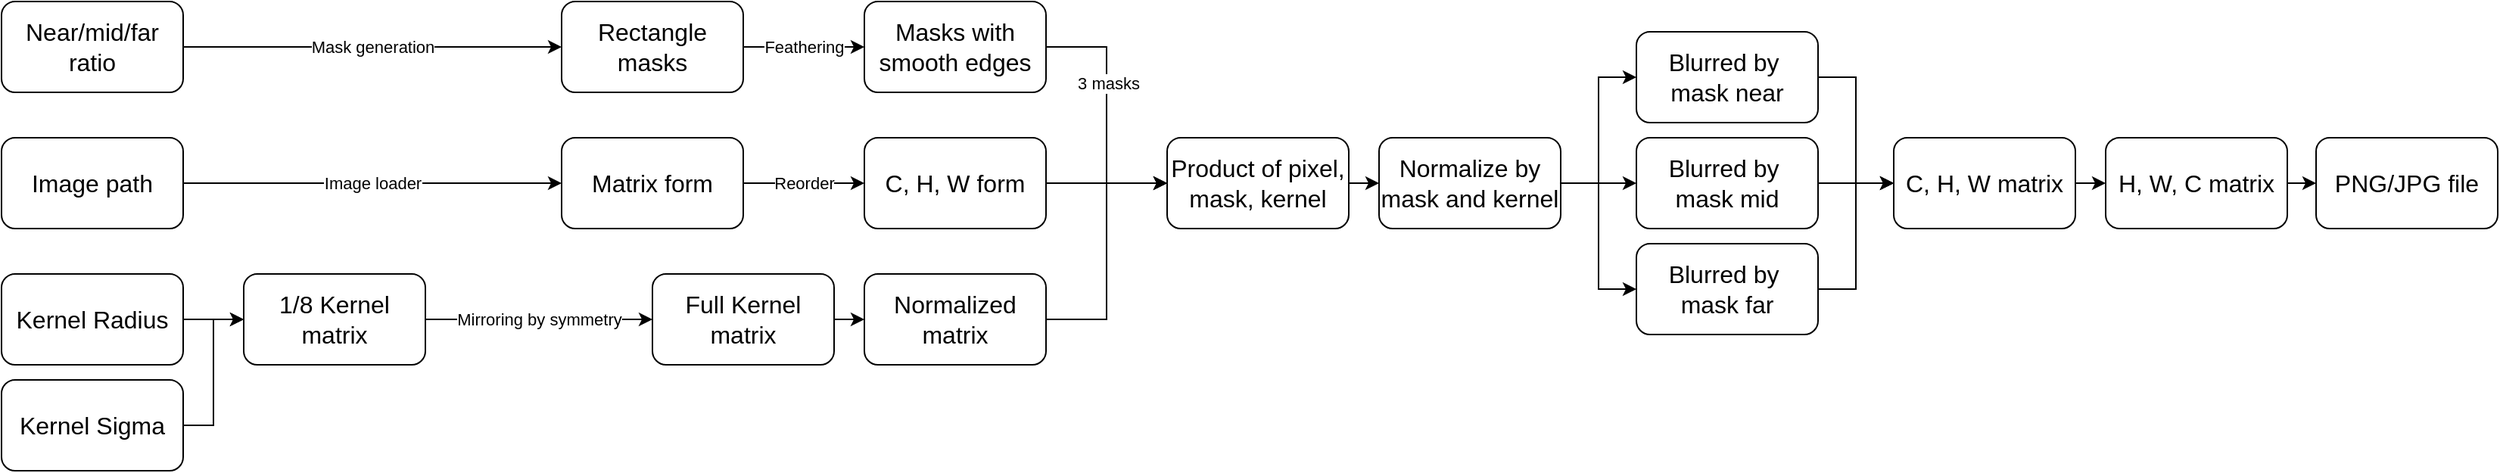 <mxfile version="22.1.5" type="device">
  <diagram name="Page-1" id="te8pO8W9JU_HtC0UvbtN">
    <mxGraphModel dx="794" dy="518" grid="1" gridSize="10" guides="1" tooltips="1" connect="1" arrows="1" fold="1" page="1" pageScale="1" pageWidth="850" pageHeight="1100" math="0" shadow="0">
      <root>
        <mxCell id="0" />
        <mxCell id="1" parent="0" />
        <mxCell id="KBuGUOqgVfWHryk9FUcQ-12" value="Image loader" style="edgeStyle=orthogonalEdgeStyle;rounded=0;orthogonalLoop=1;jettySize=auto;html=1;exitX=1;exitY=0.5;exitDx=0;exitDy=0;entryX=0;entryY=0.5;entryDx=0;entryDy=0;" edge="1" parent="1" source="KBuGUOqgVfWHryk9FUcQ-1" target="KBuGUOqgVfWHryk9FUcQ-4">
          <mxGeometry relative="1" as="geometry" />
        </mxCell>
        <mxCell id="KBuGUOqgVfWHryk9FUcQ-1" value="Image path" style="rounded=1;whiteSpace=wrap;html=1;fillColor=none;fontSize=16;" vertex="1" parent="1">
          <mxGeometry x="10" y="230" width="120" height="60" as="geometry" />
        </mxCell>
        <mxCell id="KBuGUOqgVfWHryk9FUcQ-14" value="Reorder" style="edgeStyle=orthogonalEdgeStyle;rounded=0;orthogonalLoop=1;jettySize=auto;html=1;exitX=1;exitY=0.5;exitDx=0;exitDy=0;entryX=0;entryY=0.5;entryDx=0;entryDy=0;" edge="1" parent="1" source="KBuGUOqgVfWHryk9FUcQ-4" target="KBuGUOqgVfWHryk9FUcQ-13">
          <mxGeometry relative="1" as="geometry" />
        </mxCell>
        <mxCell id="KBuGUOqgVfWHryk9FUcQ-4" value="Matrix form" style="rounded=1;whiteSpace=wrap;html=1;fillColor=none;fontSize=16;" vertex="1" parent="1">
          <mxGeometry x="380" y="230" width="120" height="60" as="geometry" />
        </mxCell>
        <mxCell id="KBuGUOqgVfWHryk9FUcQ-37" style="edgeStyle=orthogonalEdgeStyle;rounded=0;orthogonalLoop=1;jettySize=auto;html=1;exitX=1;exitY=0.5;exitDx=0;exitDy=0;entryX=0;entryY=0.5;entryDx=0;entryDy=0;" edge="1" parent="1" source="KBuGUOqgVfWHryk9FUcQ-13" target="KBuGUOqgVfWHryk9FUcQ-28">
          <mxGeometry relative="1" as="geometry" />
        </mxCell>
        <mxCell id="KBuGUOqgVfWHryk9FUcQ-13" value="C, H, W form" style="rounded=1;whiteSpace=wrap;html=1;fillColor=none;fontSize=16;" vertex="1" parent="1">
          <mxGeometry x="580" y="230" width="120" height="60" as="geometry" />
        </mxCell>
        <mxCell id="KBuGUOqgVfWHryk9FUcQ-24" value="&lt;div&gt;Mirroring by symmetry&lt;/div&gt;" style="edgeStyle=orthogonalEdgeStyle;rounded=0;orthogonalLoop=1;jettySize=auto;html=1;exitX=1;exitY=0.5;exitDx=0;exitDy=0;entryX=0;entryY=0.5;entryDx=0;entryDy=0;" edge="1" parent="1" source="KBuGUOqgVfWHryk9FUcQ-18" target="KBuGUOqgVfWHryk9FUcQ-23">
          <mxGeometry relative="1" as="geometry" />
        </mxCell>
        <mxCell id="KBuGUOqgVfWHryk9FUcQ-18" value="1/8 Kernel matrix" style="rounded=1;whiteSpace=wrap;html=1;fillColor=none;fontSize=16;" vertex="1" parent="1">
          <mxGeometry x="170" y="320" width="120" height="60" as="geometry" />
        </mxCell>
        <mxCell id="KBuGUOqgVfWHryk9FUcQ-21" style="edgeStyle=orthogonalEdgeStyle;rounded=0;orthogonalLoop=1;jettySize=auto;html=1;exitX=1;exitY=0.5;exitDx=0;exitDy=0;entryX=0;entryY=0.5;entryDx=0;entryDy=0;" edge="1" parent="1" source="KBuGUOqgVfWHryk9FUcQ-19" target="KBuGUOqgVfWHryk9FUcQ-18">
          <mxGeometry relative="1" as="geometry" />
        </mxCell>
        <mxCell id="KBuGUOqgVfWHryk9FUcQ-19" value="Kernel Radius" style="rounded=1;whiteSpace=wrap;html=1;fillColor=none;fontSize=16;" vertex="1" parent="1">
          <mxGeometry x="10" y="320" width="120" height="60" as="geometry" />
        </mxCell>
        <mxCell id="KBuGUOqgVfWHryk9FUcQ-22" style="edgeStyle=orthogonalEdgeStyle;rounded=0;orthogonalLoop=1;jettySize=auto;html=1;exitX=1;exitY=0.5;exitDx=0;exitDy=0;entryX=0;entryY=0.5;entryDx=0;entryDy=0;" edge="1" parent="1" source="KBuGUOqgVfWHryk9FUcQ-20" target="KBuGUOqgVfWHryk9FUcQ-18">
          <mxGeometry relative="1" as="geometry">
            <mxPoint x="160" y="350" as="targetPoint" />
          </mxGeometry>
        </mxCell>
        <mxCell id="KBuGUOqgVfWHryk9FUcQ-20" value="Kernel Sigma" style="rounded=1;whiteSpace=wrap;html=1;fillColor=none;fontSize=16;" vertex="1" parent="1">
          <mxGeometry x="10" y="390" width="120" height="60" as="geometry" />
        </mxCell>
        <mxCell id="KBuGUOqgVfWHryk9FUcQ-27" style="edgeStyle=orthogonalEdgeStyle;rounded=0;orthogonalLoop=1;jettySize=auto;html=1;exitX=1;exitY=0.5;exitDx=0;exitDy=0;entryX=0;entryY=0.5;entryDx=0;entryDy=0;" edge="1" parent="1" source="KBuGUOqgVfWHryk9FUcQ-23" target="KBuGUOqgVfWHryk9FUcQ-26">
          <mxGeometry relative="1" as="geometry" />
        </mxCell>
        <mxCell id="KBuGUOqgVfWHryk9FUcQ-23" value="Full Kernel matrix" style="rounded=1;whiteSpace=wrap;html=1;fillColor=none;fontSize=16;" vertex="1" parent="1">
          <mxGeometry x="440" y="320" width="120" height="60" as="geometry" />
        </mxCell>
        <mxCell id="KBuGUOqgVfWHryk9FUcQ-39" style="edgeStyle=orthogonalEdgeStyle;rounded=0;orthogonalLoop=1;jettySize=auto;html=1;exitX=1;exitY=0.5;exitDx=0;exitDy=0;entryX=0;entryY=0.5;entryDx=0;entryDy=0;" edge="1" parent="1" source="KBuGUOqgVfWHryk9FUcQ-26" target="KBuGUOqgVfWHryk9FUcQ-28">
          <mxGeometry relative="1" as="geometry" />
        </mxCell>
        <mxCell id="KBuGUOqgVfWHryk9FUcQ-26" value="Normalized matrix" style="rounded=1;whiteSpace=wrap;html=1;fillColor=none;fontSize=16;" vertex="1" parent="1">
          <mxGeometry x="580" y="320" width="120" height="60" as="geometry" />
        </mxCell>
        <mxCell id="KBuGUOqgVfWHryk9FUcQ-40" style="edgeStyle=orthogonalEdgeStyle;rounded=0;orthogonalLoop=1;jettySize=auto;html=1;exitX=1;exitY=0.5;exitDx=0;exitDy=0;entryX=0;entryY=0.5;entryDx=0;entryDy=0;" edge="1" parent="1" source="KBuGUOqgVfWHryk9FUcQ-28" target="KBuGUOqgVfWHryk9FUcQ-29">
          <mxGeometry relative="1" as="geometry" />
        </mxCell>
        <mxCell id="KBuGUOqgVfWHryk9FUcQ-28" value="Product of pixel, mask, kernel" style="rounded=1;whiteSpace=wrap;html=1;fillColor=none;fontSize=16;" vertex="1" parent="1">
          <mxGeometry x="780" y="230" width="120" height="60" as="geometry" />
        </mxCell>
        <mxCell id="KBuGUOqgVfWHryk9FUcQ-46" style="edgeStyle=orthogonalEdgeStyle;rounded=0;orthogonalLoop=1;jettySize=auto;html=1;exitX=1;exitY=0.5;exitDx=0;exitDy=0;entryX=0;entryY=0.5;entryDx=0;entryDy=0;" edge="1" parent="1" source="KBuGUOqgVfWHryk9FUcQ-29" target="KBuGUOqgVfWHryk9FUcQ-41">
          <mxGeometry relative="1" as="geometry" />
        </mxCell>
        <mxCell id="KBuGUOqgVfWHryk9FUcQ-47" style="edgeStyle=orthogonalEdgeStyle;rounded=0;orthogonalLoop=1;jettySize=auto;html=1;exitX=1;exitY=0.5;exitDx=0;exitDy=0;entryX=0;entryY=0.5;entryDx=0;entryDy=0;" edge="1" parent="1" source="KBuGUOqgVfWHryk9FUcQ-29" target="KBuGUOqgVfWHryk9FUcQ-42">
          <mxGeometry relative="1" as="geometry" />
        </mxCell>
        <mxCell id="KBuGUOqgVfWHryk9FUcQ-48" style="edgeStyle=orthogonalEdgeStyle;rounded=0;orthogonalLoop=1;jettySize=auto;html=1;exitX=1;exitY=0.5;exitDx=0;exitDy=0;entryX=0;entryY=0.5;entryDx=0;entryDy=0;" edge="1" parent="1" source="KBuGUOqgVfWHryk9FUcQ-29" target="KBuGUOqgVfWHryk9FUcQ-43">
          <mxGeometry relative="1" as="geometry" />
        </mxCell>
        <mxCell id="KBuGUOqgVfWHryk9FUcQ-29" value="Normalize by mask and kernel" style="rounded=1;whiteSpace=wrap;html=1;fillColor=none;fontSize=16;" vertex="1" parent="1">
          <mxGeometry x="920" y="230" width="120" height="60" as="geometry" />
        </mxCell>
        <mxCell id="KBuGUOqgVfWHryk9FUcQ-55" style="edgeStyle=orthogonalEdgeStyle;rounded=0;orthogonalLoop=1;jettySize=auto;html=1;exitX=1;exitY=0.5;exitDx=0;exitDy=0;entryX=0;entryY=0.5;entryDx=0;entryDy=0;" edge="1" parent="1" source="KBuGUOqgVfWHryk9FUcQ-30" target="KBuGUOqgVfWHryk9FUcQ-53">
          <mxGeometry relative="1" as="geometry" />
        </mxCell>
        <mxCell id="KBuGUOqgVfWHryk9FUcQ-30" value="C, H, W matrix" style="rounded=1;whiteSpace=wrap;html=1;fillColor=none;fontSize=16;" vertex="1" parent="1">
          <mxGeometry x="1260" y="230" width="120" height="60" as="geometry" />
        </mxCell>
        <mxCell id="KBuGUOqgVfWHryk9FUcQ-33" value="Mask generation" style="edgeStyle=orthogonalEdgeStyle;rounded=0;orthogonalLoop=1;jettySize=auto;html=1;exitX=1;exitY=0.5;exitDx=0;exitDy=0;entryX=0;entryY=0.5;entryDx=0;entryDy=0;" edge="1" parent="1" source="KBuGUOqgVfWHryk9FUcQ-31" target="KBuGUOqgVfWHryk9FUcQ-32">
          <mxGeometry relative="1" as="geometry" />
        </mxCell>
        <mxCell id="KBuGUOqgVfWHryk9FUcQ-31" value="Near/mid/far ratio" style="rounded=1;whiteSpace=wrap;html=1;fillColor=none;fontSize=16;" vertex="1" parent="1">
          <mxGeometry x="10" y="140" width="120" height="60" as="geometry" />
        </mxCell>
        <mxCell id="KBuGUOqgVfWHryk9FUcQ-35" value="Feathering" style="edgeStyle=orthogonalEdgeStyle;rounded=0;orthogonalLoop=1;jettySize=auto;html=1;exitX=1;exitY=0.5;exitDx=0;exitDy=0;entryX=0;entryY=0.5;entryDx=0;entryDy=0;" edge="1" parent="1" source="KBuGUOqgVfWHryk9FUcQ-32" target="KBuGUOqgVfWHryk9FUcQ-34">
          <mxGeometry relative="1" as="geometry" />
        </mxCell>
        <mxCell id="KBuGUOqgVfWHryk9FUcQ-32" value="Rectangle masks" style="rounded=1;whiteSpace=wrap;html=1;fillColor=none;fontSize=16;" vertex="1" parent="1">
          <mxGeometry x="380" y="140" width="120" height="60" as="geometry" />
        </mxCell>
        <mxCell id="KBuGUOqgVfWHryk9FUcQ-36" style="edgeStyle=orthogonalEdgeStyle;rounded=0;orthogonalLoop=1;jettySize=auto;html=1;exitX=1;exitY=0.5;exitDx=0;exitDy=0;entryX=0;entryY=0.5;entryDx=0;entryDy=0;" edge="1" parent="1" source="KBuGUOqgVfWHryk9FUcQ-34" target="KBuGUOqgVfWHryk9FUcQ-28">
          <mxGeometry relative="1" as="geometry" />
        </mxCell>
        <mxCell id="KBuGUOqgVfWHryk9FUcQ-57" value="&lt;div&gt;3 masks&lt;/div&gt;" style="edgeLabel;html=1;align=center;verticalAlign=middle;resizable=0;points=[];" vertex="1" connectable="0" parent="KBuGUOqgVfWHryk9FUcQ-36">
          <mxGeometry x="-0.247" y="1" relative="1" as="geometry">
            <mxPoint as="offset" />
          </mxGeometry>
        </mxCell>
        <mxCell id="KBuGUOqgVfWHryk9FUcQ-34" value="Masks with smooth edges" style="rounded=1;whiteSpace=wrap;html=1;fillColor=none;fontSize=16;" vertex="1" parent="1">
          <mxGeometry x="580" y="140" width="120" height="60" as="geometry" />
        </mxCell>
        <mxCell id="KBuGUOqgVfWHryk9FUcQ-49" style="edgeStyle=orthogonalEdgeStyle;rounded=0;orthogonalLoop=1;jettySize=auto;html=1;exitX=1;exitY=0.5;exitDx=0;exitDy=0;entryX=0;entryY=0.5;entryDx=0;entryDy=0;" edge="1" parent="1" source="KBuGUOqgVfWHryk9FUcQ-41" target="KBuGUOqgVfWHryk9FUcQ-30">
          <mxGeometry relative="1" as="geometry" />
        </mxCell>
        <mxCell id="KBuGUOqgVfWHryk9FUcQ-41" value="&lt;div&gt;Blurred by&amp;nbsp;&lt;/div&gt;&lt;div&gt;mask near&lt;/div&gt;" style="rounded=1;whiteSpace=wrap;html=1;fillColor=none;fontSize=16;" vertex="1" parent="1">
          <mxGeometry x="1090" y="160" width="120" height="60" as="geometry" />
        </mxCell>
        <mxCell id="KBuGUOqgVfWHryk9FUcQ-50" style="edgeStyle=orthogonalEdgeStyle;rounded=0;orthogonalLoop=1;jettySize=auto;html=1;exitX=1;exitY=0.5;exitDx=0;exitDy=0;entryX=0;entryY=0.5;entryDx=0;entryDy=0;" edge="1" parent="1" source="KBuGUOqgVfWHryk9FUcQ-42" target="KBuGUOqgVfWHryk9FUcQ-30">
          <mxGeometry relative="1" as="geometry" />
        </mxCell>
        <mxCell id="KBuGUOqgVfWHryk9FUcQ-42" value="&lt;div&gt;Blurred by&amp;nbsp;&lt;/div&gt;&lt;div&gt;mask mid&lt;br&gt;&lt;/div&gt;" style="rounded=1;whiteSpace=wrap;html=1;fillColor=none;fontSize=16;" vertex="1" parent="1">
          <mxGeometry x="1090" y="230" width="120" height="60" as="geometry" />
        </mxCell>
        <mxCell id="KBuGUOqgVfWHryk9FUcQ-52" style="edgeStyle=orthogonalEdgeStyle;rounded=0;orthogonalLoop=1;jettySize=auto;html=1;exitX=1;exitY=0.5;exitDx=0;exitDy=0;entryX=0;entryY=0.5;entryDx=0;entryDy=0;" edge="1" parent="1" source="KBuGUOqgVfWHryk9FUcQ-43" target="KBuGUOqgVfWHryk9FUcQ-30">
          <mxGeometry relative="1" as="geometry" />
        </mxCell>
        <mxCell id="KBuGUOqgVfWHryk9FUcQ-43" value="&lt;div&gt;Blurred by&amp;nbsp;&lt;/div&gt;&lt;div&gt;mask far&lt;br&gt;&lt;/div&gt;" style="rounded=1;whiteSpace=wrap;html=1;fillColor=none;fontSize=16;" vertex="1" parent="1">
          <mxGeometry x="1090" y="300" width="120" height="60" as="geometry" />
        </mxCell>
        <mxCell id="KBuGUOqgVfWHryk9FUcQ-56" style="edgeStyle=orthogonalEdgeStyle;rounded=0;orthogonalLoop=1;jettySize=auto;html=1;exitX=1;exitY=0.5;exitDx=0;exitDy=0;entryX=0;entryY=0.5;entryDx=0;entryDy=0;" edge="1" parent="1" source="KBuGUOqgVfWHryk9FUcQ-53" target="KBuGUOqgVfWHryk9FUcQ-54">
          <mxGeometry relative="1" as="geometry" />
        </mxCell>
        <mxCell id="KBuGUOqgVfWHryk9FUcQ-53" value="H, W, C matrix" style="rounded=1;whiteSpace=wrap;html=1;fillColor=none;fontSize=16;" vertex="1" parent="1">
          <mxGeometry x="1400" y="230" width="120" height="60" as="geometry" />
        </mxCell>
        <mxCell id="KBuGUOqgVfWHryk9FUcQ-54" value="PNG/JPG file" style="rounded=1;whiteSpace=wrap;html=1;fillColor=none;fontSize=16;" vertex="1" parent="1">
          <mxGeometry x="1539" y="230" width="120" height="60" as="geometry" />
        </mxCell>
      </root>
    </mxGraphModel>
  </diagram>
</mxfile>
